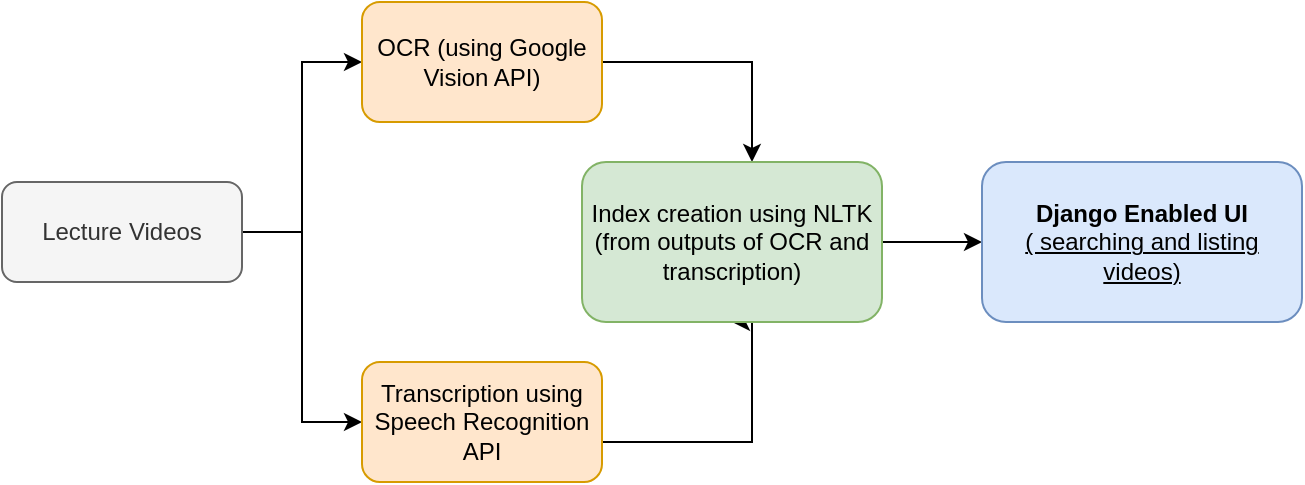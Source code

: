 <mxfile version="20.2.8" type="device"><diagram id="IqRzJXh94vlf2TaXR828" name="Page-1"><mxGraphModel dx="1038" dy="539" grid="1" gridSize="10" guides="1" tooltips="1" connect="1" arrows="1" fold="1" page="1" pageScale="1" pageWidth="850" pageHeight="1100" math="0" shadow="0"><root><mxCell id="0"/><mxCell id="1" parent="0"/><mxCell id="SJDWgWHIA8Hc1QIcsXBf-3" value="" style="edgeStyle=orthogonalEdgeStyle;rounded=0;orthogonalLoop=1;jettySize=auto;html=1;" edge="1" parent="1" source="SJDWgWHIA8Hc1QIcsXBf-1" target="SJDWgWHIA8Hc1QIcsXBf-2"><mxGeometry relative="1" as="geometry"><Array as="points"><mxPoint x="210" y="185"/><mxPoint x="210" y="100"/></Array></mxGeometry></mxCell><mxCell id="SJDWgWHIA8Hc1QIcsXBf-5" value="" style="edgeStyle=orthogonalEdgeStyle;rounded=0;orthogonalLoop=1;jettySize=auto;html=1;" edge="1" parent="1" source="SJDWgWHIA8Hc1QIcsXBf-1" target="SJDWgWHIA8Hc1QIcsXBf-4"><mxGeometry relative="1" as="geometry"><Array as="points"><mxPoint x="210" y="185"/><mxPoint x="210" y="280"/></Array></mxGeometry></mxCell><mxCell id="SJDWgWHIA8Hc1QIcsXBf-1" value="Lecture Videos" style="rounded=1;whiteSpace=wrap;html=1;fillColor=#f5f5f5;strokeColor=#666666;fontColor=#333333;" vertex="1" parent="1"><mxGeometry x="60" y="160" width="120" height="50" as="geometry"/></mxCell><mxCell id="SJDWgWHIA8Hc1QIcsXBf-7" value="" style="edgeStyle=orthogonalEdgeStyle;rounded=0;orthogonalLoop=1;jettySize=auto;html=1;" edge="1" parent="1" source="SJDWgWHIA8Hc1QIcsXBf-2" target="SJDWgWHIA8Hc1QIcsXBf-6"><mxGeometry relative="1" as="geometry"><Array as="points"><mxPoint x="435" y="100"/></Array></mxGeometry></mxCell><mxCell id="SJDWgWHIA8Hc1QIcsXBf-2" value="OCR (using Google Vision API)" style="rounded=1;whiteSpace=wrap;html=1;fillColor=#ffe6cc;strokeColor=#d79b00;" vertex="1" parent="1"><mxGeometry x="240" y="70" width="120" height="60" as="geometry"/></mxCell><mxCell id="SJDWgWHIA8Hc1QIcsXBf-10" style="edgeStyle=orthogonalEdgeStyle;rounded=0;orthogonalLoop=1;jettySize=auto;html=1;entryX=0.5;entryY=1;entryDx=0;entryDy=0;" edge="1" parent="1" source="SJDWgWHIA8Hc1QIcsXBf-4" target="SJDWgWHIA8Hc1QIcsXBf-6"><mxGeometry relative="1" as="geometry"><Array as="points"><mxPoint x="435" y="290"/></Array></mxGeometry></mxCell><mxCell id="SJDWgWHIA8Hc1QIcsXBf-4" value="Transcription using Speech Recognition API" style="whiteSpace=wrap;html=1;rounded=1;fillColor=#ffe6cc;strokeColor=#d79b00;" vertex="1" parent="1"><mxGeometry x="240" y="250" width="120" height="60" as="geometry"/></mxCell><mxCell id="SJDWgWHIA8Hc1QIcsXBf-12" value="" style="edgeStyle=orthogonalEdgeStyle;rounded=0;orthogonalLoop=1;jettySize=auto;html=1;" edge="1" parent="1" source="SJDWgWHIA8Hc1QIcsXBf-6" target="SJDWgWHIA8Hc1QIcsXBf-11"><mxGeometry relative="1" as="geometry"/></mxCell><mxCell id="SJDWgWHIA8Hc1QIcsXBf-6" value="Index creation using NLTK &lt;br&gt;(from outputs of OCR and transcription)" style="whiteSpace=wrap;html=1;fillColor=#d5e8d4;strokeColor=#82b366;rounded=1;" vertex="1" parent="1"><mxGeometry x="350" y="150" width="150" height="80" as="geometry"/></mxCell><mxCell id="SJDWgWHIA8Hc1QIcsXBf-11" value="&lt;font style=&quot;font-size: 12px;&quot;&gt;Django Enabled UI&lt;br&gt;&lt;span style=&quot;font-weight: normal;&quot;&gt;&lt;u&gt;( searching and listing videos)&lt;/u&gt;&lt;/span&gt;&lt;br&gt;&lt;/font&gt;" style="rounded=1;whiteSpace=wrap;html=1;fillColor=#dae8fc;strokeColor=#6c8ebf;fontStyle=1" vertex="1" parent="1"><mxGeometry x="550" y="150" width="160" height="80" as="geometry"/></mxCell></root></mxGraphModel></diagram></mxfile>